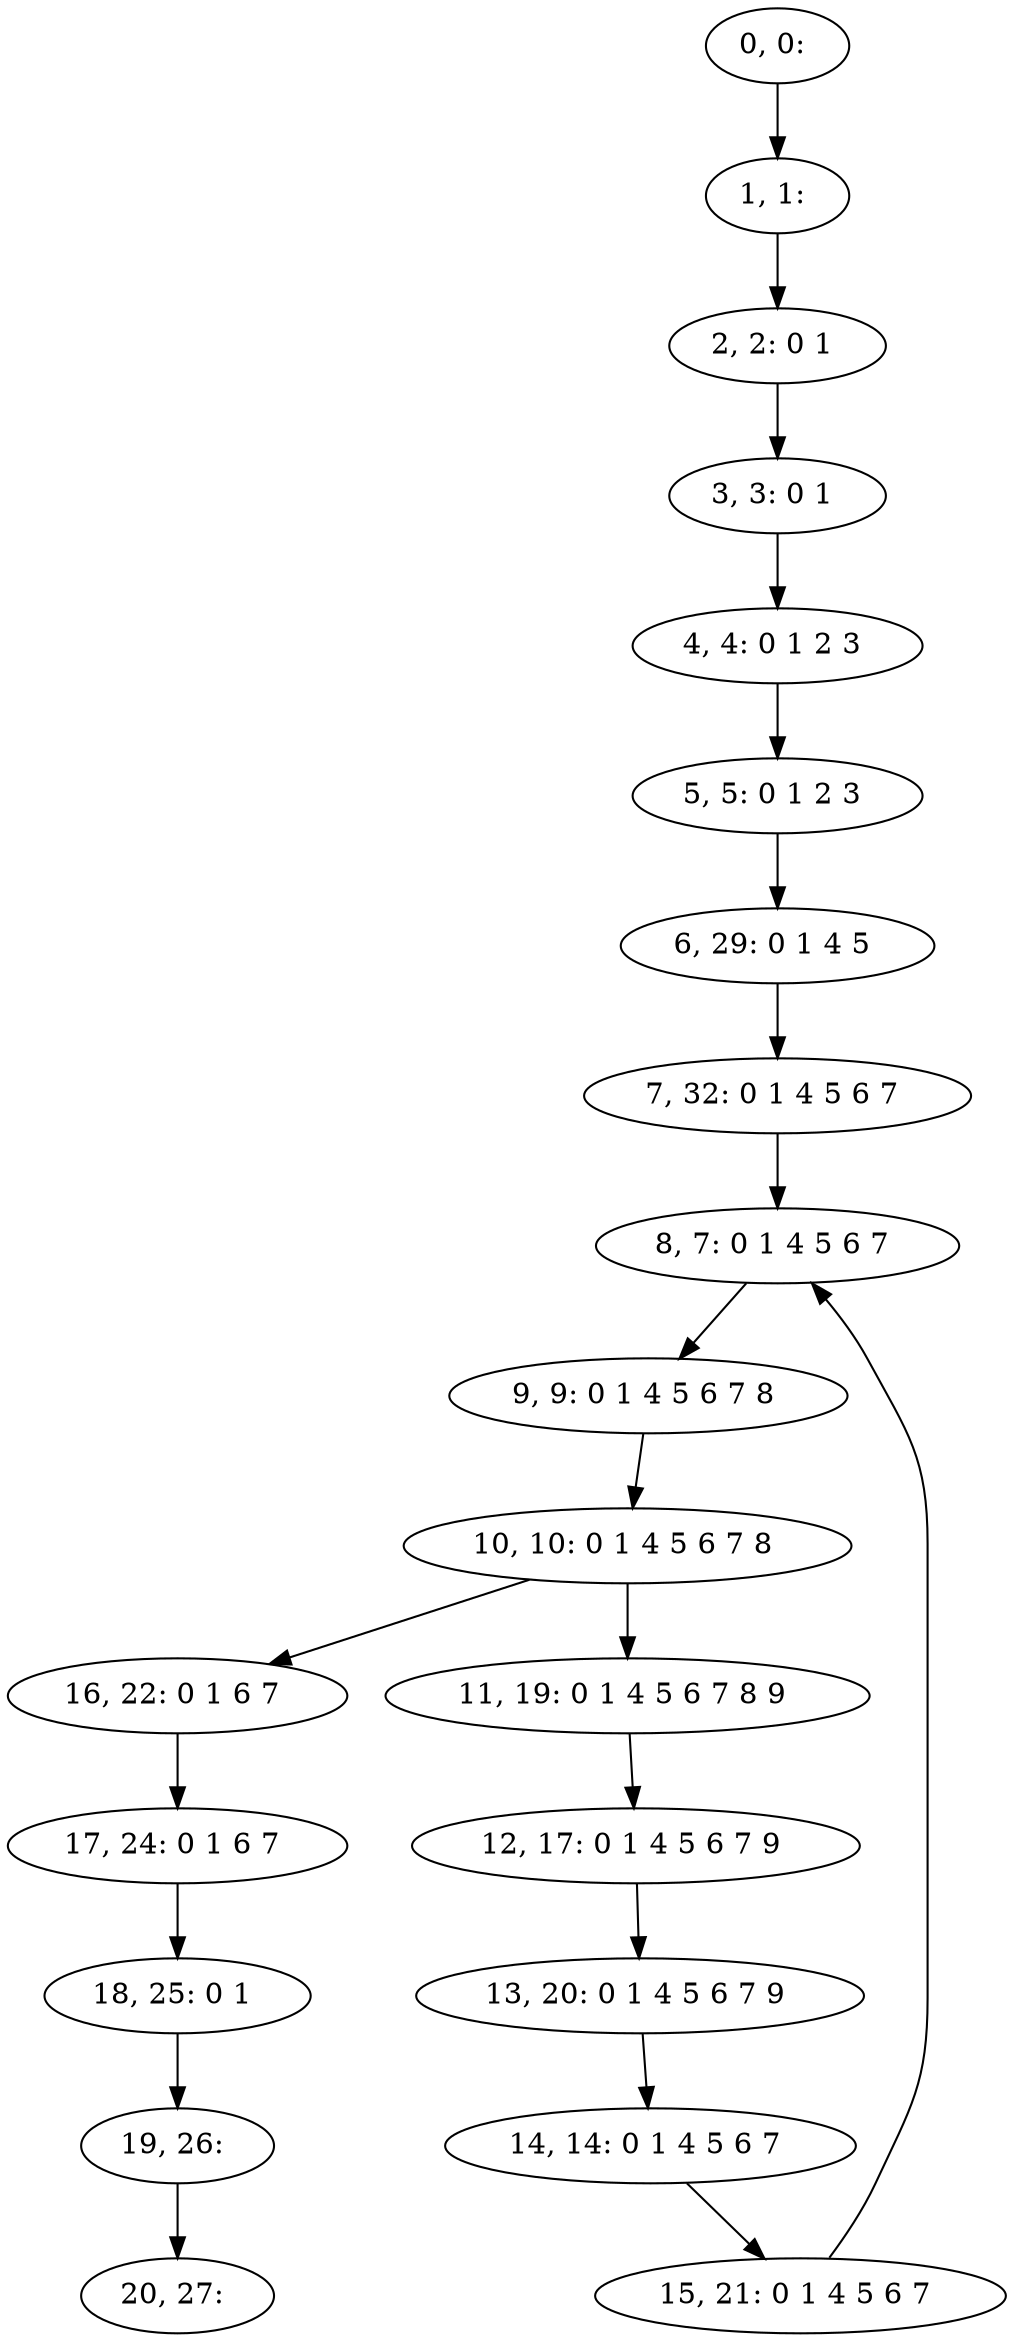 digraph G {
0[label="0, 0: "];
1[label="1, 1: "];
2[label="2, 2: 0 1 "];
3[label="3, 3: 0 1 "];
4[label="4, 4: 0 1 2 3 "];
5[label="5, 5: 0 1 2 3 "];
6[label="6, 29: 0 1 4 5 "];
7[label="7, 32: 0 1 4 5 6 7 "];
8[label="8, 7: 0 1 4 5 6 7 "];
9[label="9, 9: 0 1 4 5 6 7 8 "];
10[label="10, 10: 0 1 4 5 6 7 8 "];
11[label="11, 19: 0 1 4 5 6 7 8 9 "];
12[label="12, 17: 0 1 4 5 6 7 9 "];
13[label="13, 20: 0 1 4 5 6 7 9 "];
14[label="14, 14: 0 1 4 5 6 7 "];
15[label="15, 21: 0 1 4 5 6 7 "];
16[label="16, 22: 0 1 6 7 "];
17[label="17, 24: 0 1 6 7 "];
18[label="18, 25: 0 1 "];
19[label="19, 26: "];
20[label="20, 27: "];
0->1 ;
1->2 ;
2->3 ;
3->4 ;
4->5 ;
5->6 ;
6->7 ;
7->8 ;
8->9 ;
9->10 ;
10->11 ;
10->16 ;
11->12 ;
12->13 ;
13->14 ;
14->15 ;
15->8 ;
16->17 ;
17->18 ;
18->19 ;
19->20 ;
}
